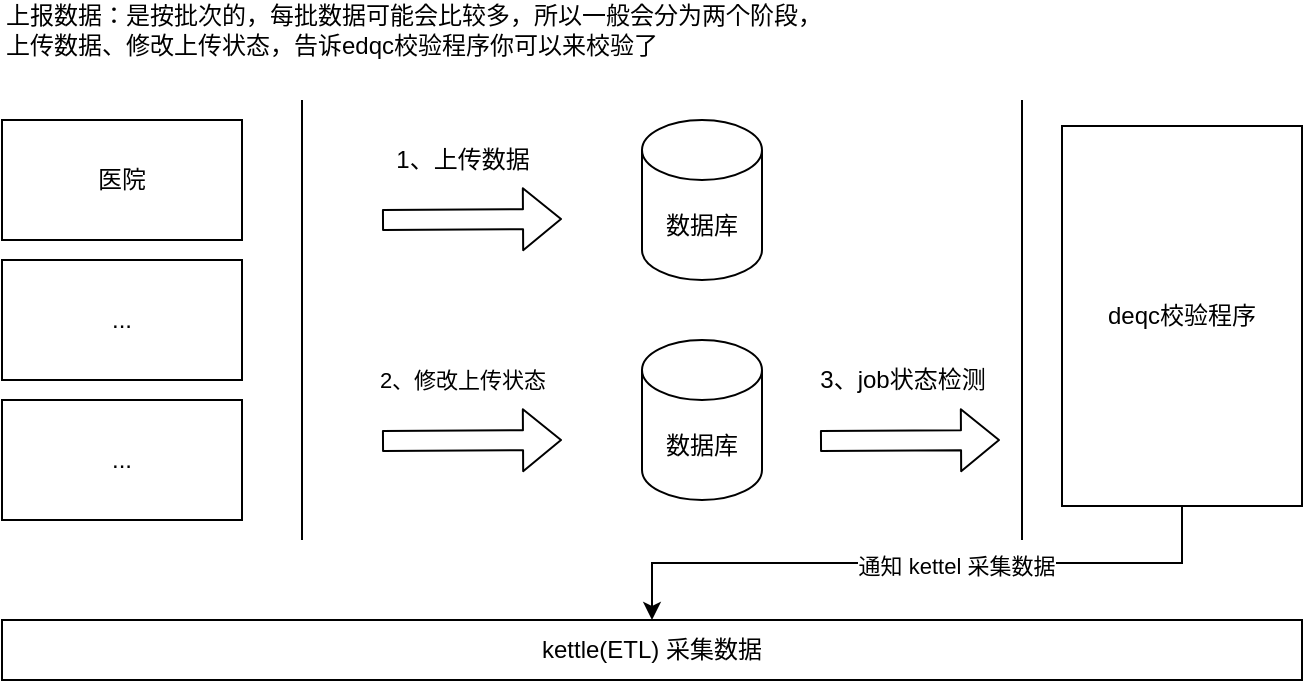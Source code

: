 <mxfile version="14.5.3" type="github">
  <diagram name="Page-1" id="e7e014a7-5840-1c2e-5031-d8a46d1fe8dd">
    <mxGraphModel dx="1127" dy="771" grid="1" gridSize="10" guides="1" tooltips="1" connect="1" arrows="1" fold="1" page="1" pageScale="1" pageWidth="1169" pageHeight="826" background="#ffffff" math="0" shadow="0">
      <root>
        <mxCell id="0" />
        <mxCell id="1" parent="0" />
        <mxCell id="0YEeuuM1pXPuXUxN5WPs-51" value="医院" style="rounded=0;whiteSpace=wrap;html=1;" vertex="1" parent="1">
          <mxGeometry x="120" y="280" width="120" height="60" as="geometry" />
        </mxCell>
        <mxCell id="0YEeuuM1pXPuXUxN5WPs-52" value="..." style="rounded=0;whiteSpace=wrap;html=1;" vertex="1" parent="1">
          <mxGeometry x="120" y="350" width="120" height="60" as="geometry" />
        </mxCell>
        <mxCell id="0YEeuuM1pXPuXUxN5WPs-53" value="..." style="rounded=0;whiteSpace=wrap;html=1;" vertex="1" parent="1">
          <mxGeometry x="120" y="420" width="120" height="60" as="geometry" />
        </mxCell>
        <mxCell id="0YEeuuM1pXPuXUxN5WPs-54" value="数据库" style="shape=cylinder3;whiteSpace=wrap;html=1;boundedLbl=1;backgroundOutline=1;size=15;" vertex="1" parent="1">
          <mxGeometry x="440" y="280" width="60" height="80" as="geometry" />
        </mxCell>
        <mxCell id="0YEeuuM1pXPuXUxN5WPs-58" value="" style="endArrow=none;html=1;" edge="1" parent="1">
          <mxGeometry width="50" height="50" relative="1" as="geometry">
            <mxPoint x="270" y="490" as="sourcePoint" />
            <mxPoint x="270" y="270" as="targetPoint" />
          </mxGeometry>
        </mxCell>
        <mxCell id="0YEeuuM1pXPuXUxN5WPs-61" value="上报数据：是按批次的，每批数据可能会比较多，所以一般会分为两个阶段，&lt;br&gt;上传数据、修改上传状态，告诉edqc校验程序你可以来校验了" style="text;html=1;align=left;verticalAlign=middle;resizable=0;points=[];autosize=1;" vertex="1" parent="1">
          <mxGeometry x="120" y="220" width="420" height="30" as="geometry" />
        </mxCell>
        <mxCell id="0YEeuuM1pXPuXUxN5WPs-62" value="数据库" style="shape=cylinder3;whiteSpace=wrap;html=1;boundedLbl=1;backgroundOutline=1;size=15;" vertex="1" parent="1">
          <mxGeometry x="440" y="390" width="60" height="80" as="geometry" />
        </mxCell>
        <mxCell id="0YEeuuM1pXPuXUxN5WPs-59" value="" style="shape=flexArrow;endArrow=classic;html=1;" edge="1" parent="1">
          <mxGeometry x="310" y="290" width="50" height="50" as="geometry">
            <mxPoint x="310" y="330" as="sourcePoint" />
            <mxPoint x="400" y="329.5" as="targetPoint" />
          </mxGeometry>
        </mxCell>
        <mxCell id="0YEeuuM1pXPuXUxN5WPs-60" value="1、上传数据" style="text;html=1;align=center;verticalAlign=middle;resizable=0;points=[];autosize=1;" vertex="1" parent="1">
          <mxGeometry x="310" y="290" width="80" height="20" as="geometry" />
        </mxCell>
        <mxCell id="0YEeuuM1pXPuXUxN5WPs-63" value="" style="shape=flexArrow;endArrow=classic;html=1;" edge="1" parent="1">
          <mxGeometry x="290" y="410" width="50" height="50" as="geometry">
            <mxPoint x="310" y="440.5" as="sourcePoint" />
            <mxPoint x="400" y="440" as="targetPoint" />
          </mxGeometry>
        </mxCell>
        <mxCell id="0YEeuuM1pXPuXUxN5WPs-64" value="&lt;span style=&quot;font-size: 11px ; background-color: rgb(255 , 255 , 255)&quot;&gt;2、修改上传状态&lt;/span&gt;" style="text;html=1;align=center;verticalAlign=middle;resizable=0;points=[];autosize=1;" vertex="1" parent="1">
          <mxGeometry x="295" y="400" width="110" height="20" as="geometry" />
        </mxCell>
        <mxCell id="0YEeuuM1pXPuXUxN5WPs-68" value="" style="shape=flexArrow;endArrow=classic;html=1;" edge="1" parent="1">
          <mxGeometry x="509" y="410" width="50" height="50" as="geometry">
            <mxPoint x="529" y="440.5" as="sourcePoint" />
            <mxPoint x="619" y="440" as="targetPoint" />
          </mxGeometry>
        </mxCell>
        <mxCell id="0YEeuuM1pXPuXUxN5WPs-69" value="3、job状态检测" style="text;html=1;align=center;verticalAlign=middle;resizable=0;points=[];autosize=1;" vertex="1" parent="1">
          <mxGeometry x="520" y="400" width="100" height="20" as="geometry" />
        </mxCell>
        <mxCell id="0YEeuuM1pXPuXUxN5WPs-70" value="" style="endArrow=none;html=1;" edge="1" parent="1">
          <mxGeometry width="50" height="50" relative="1" as="geometry">
            <mxPoint x="630" y="490" as="sourcePoint" />
            <mxPoint x="630" y="270" as="targetPoint" />
          </mxGeometry>
        </mxCell>
        <mxCell id="0YEeuuM1pXPuXUxN5WPs-76" value="" style="edgeStyle=orthogonalEdgeStyle;rounded=0;orthogonalLoop=1;jettySize=auto;html=1;" edge="1" parent="1" source="0YEeuuM1pXPuXUxN5WPs-71" target="0YEeuuM1pXPuXUxN5WPs-75">
          <mxGeometry relative="1" as="geometry" />
        </mxCell>
        <mxCell id="0YEeuuM1pXPuXUxN5WPs-77" value="通知 kettel 采集数据" style="edgeLabel;html=1;align=center;verticalAlign=middle;resizable=0;points=[];" vertex="1" connectable="0" parent="0YEeuuM1pXPuXUxN5WPs-76">
          <mxGeometry x="-0.115" y="1" relative="1" as="geometry">
            <mxPoint x="1" as="offset" />
          </mxGeometry>
        </mxCell>
        <mxCell id="0YEeuuM1pXPuXUxN5WPs-71" value="&lt;span&gt;deqc校验程序&lt;/span&gt;" style="rounded=0;whiteSpace=wrap;html=1;" vertex="1" parent="1">
          <mxGeometry x="650" y="283" width="120" height="190" as="geometry" />
        </mxCell>
        <mxCell id="0YEeuuM1pXPuXUxN5WPs-75" value="kettle(ETL) 采集数据" style="rounded=0;whiteSpace=wrap;html=1;" vertex="1" parent="1">
          <mxGeometry x="120" y="530" width="650" height="30" as="geometry" />
        </mxCell>
      </root>
    </mxGraphModel>
  </diagram>
</mxfile>
